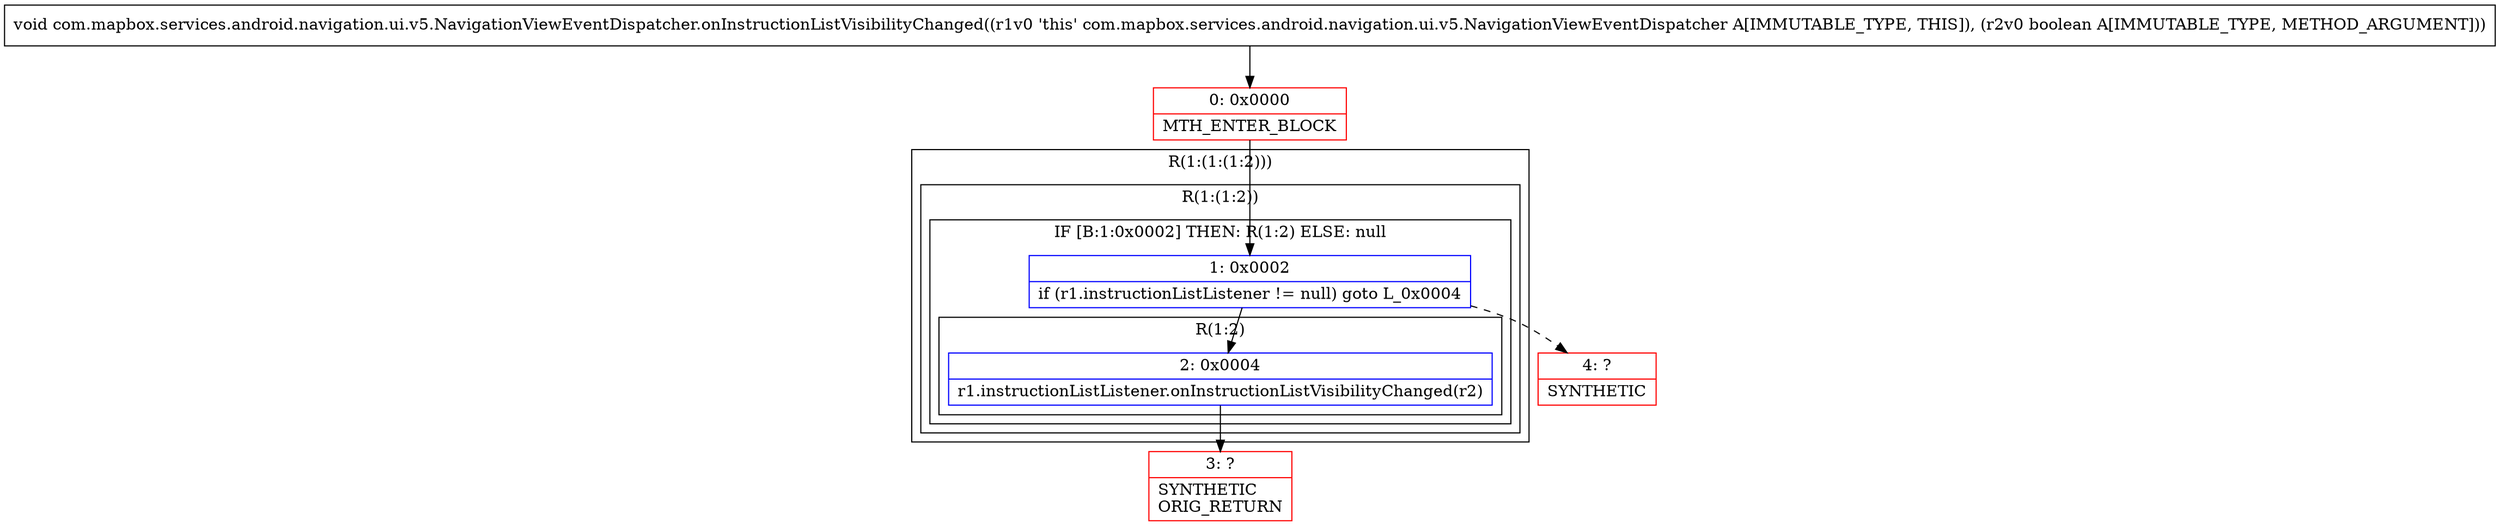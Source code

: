 digraph "CFG forcom.mapbox.services.android.navigation.ui.v5.NavigationViewEventDispatcher.onInstructionListVisibilityChanged(Z)V" {
subgraph cluster_Region_461514071 {
label = "R(1:(1:(1:2)))";
node [shape=record,color=blue];
subgraph cluster_Region_214945365 {
label = "R(1:(1:2))";
node [shape=record,color=blue];
subgraph cluster_IfRegion_1393252175 {
label = "IF [B:1:0x0002] THEN: R(1:2) ELSE: null";
node [shape=record,color=blue];
Node_1 [shape=record,label="{1\:\ 0x0002|if (r1.instructionListListener != null) goto L_0x0004\l}"];
subgraph cluster_Region_985786799 {
label = "R(1:2)";
node [shape=record,color=blue];
Node_2 [shape=record,label="{2\:\ 0x0004|r1.instructionListListener.onInstructionListVisibilityChanged(r2)\l}"];
}
}
}
}
Node_0 [shape=record,color=red,label="{0\:\ 0x0000|MTH_ENTER_BLOCK\l}"];
Node_3 [shape=record,color=red,label="{3\:\ ?|SYNTHETIC\lORIG_RETURN\l}"];
Node_4 [shape=record,color=red,label="{4\:\ ?|SYNTHETIC\l}"];
MethodNode[shape=record,label="{void com.mapbox.services.android.navigation.ui.v5.NavigationViewEventDispatcher.onInstructionListVisibilityChanged((r1v0 'this' com.mapbox.services.android.navigation.ui.v5.NavigationViewEventDispatcher A[IMMUTABLE_TYPE, THIS]), (r2v0 boolean A[IMMUTABLE_TYPE, METHOD_ARGUMENT])) }"];
MethodNode -> Node_0;
Node_1 -> Node_2;
Node_1 -> Node_4[style=dashed];
Node_2 -> Node_3;
Node_0 -> Node_1;
}

